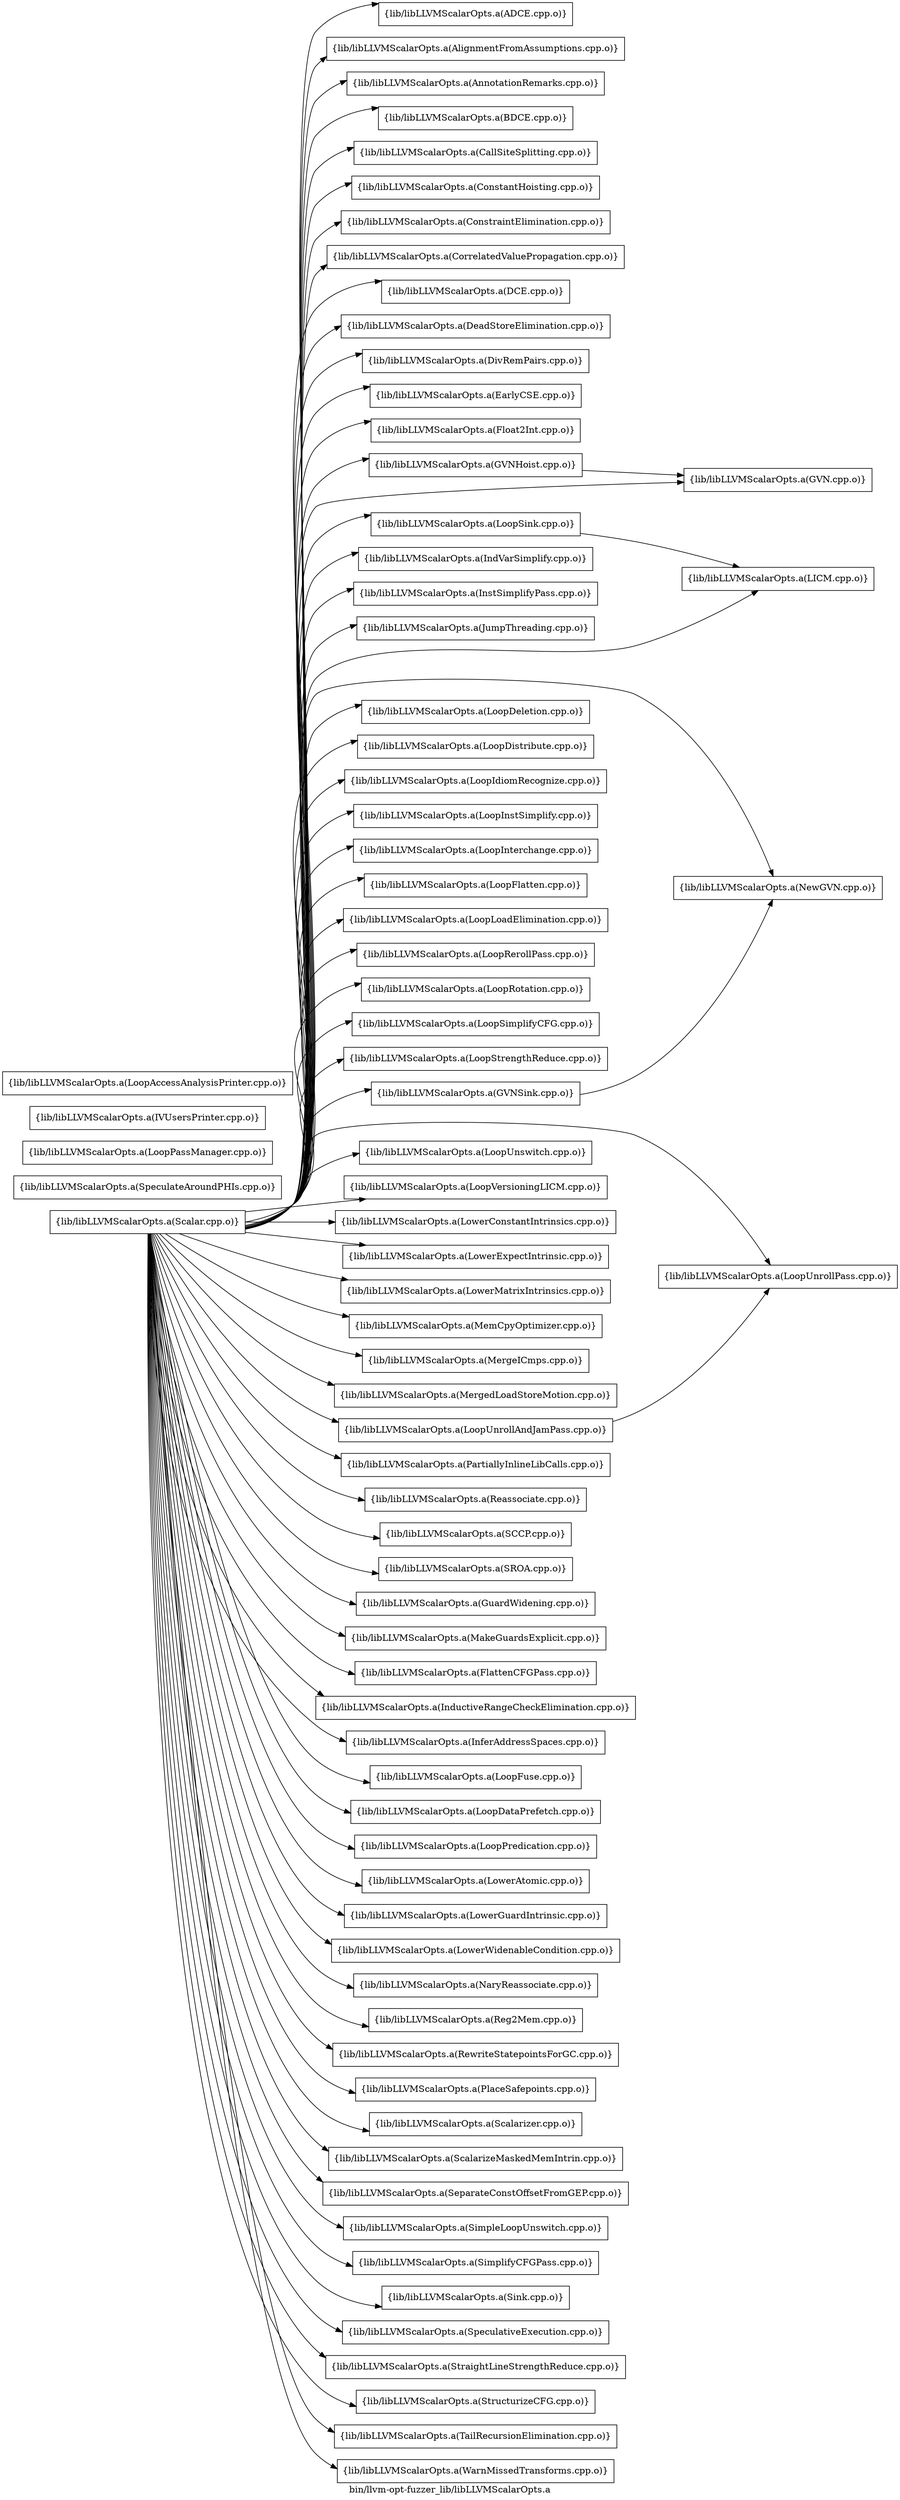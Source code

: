 digraph "bin/llvm-opt-fuzzer_lib/libLLVMScalarOpts.a" {
	label="bin/llvm-opt-fuzzer_lib/libLLVMScalarOpts.a";
	rankdir=LR;
	{ rank=same; Node0x561a15090088;  }
	{ rank=same; Node0x561a15090088;  }

	Node0x561a15090088 [shape=record,shape=box,group=0,label="{lib/libLLVMScalarOpts.a(Scalar.cpp.o)}"];
	Node0x561a15090088 -> Node0x561a150976f8;
	Node0x561a15090088 -> Node0x561a15097c98;
	Node0x561a15090088 -> Node0x561a1508eb98;
	Node0x561a15090088 -> Node0x561a1508f818;
	Node0x561a15090088 -> Node0x561a15088b08;
	Node0x561a15090088 -> Node0x561a15089418;
	Node0x561a15090088 -> Node0x561a15088c48;
	Node0x561a15090088 -> Node0x561a15087d48;
	Node0x561a15090088 -> Node0x561a15087b18;
	Node0x561a15090088 -> Node0x561a1508ad18;
	Node0x561a15090088 -> Node0x561a1508b998;
	Node0x561a15090088 -> Node0x561a15089e18;
	Node0x561a15090088 -> Node0x561a15089698;
	Node0x561a15090088 -> Node0x561a1508a5e8;
	Node0x561a15090088 -> Node0x561a150abb58;
	Node0x561a15090088 -> Node0x561a150ab1f8;
	Node0x561a15090088 -> Node0x561a150abe78;
	Node0x561a15090088 -> Node0x561a150a7c88;
	Node0x561a15090088 -> Node0x561a150a8908;
	Node0x561a15090088 -> Node0x561a150a82c8;
	Node0x561a15090088 -> Node0x561a150a8ea8;
	Node0x561a15090088 -> Node0x561a150a9c18;
	Node0x561a15090088 -> Node0x561a150a9498;
	Node0x561a15090088 -> Node0x561a15087de8;
	Node0x561a15090088 -> Node0x561a15087168;
	Node0x561a15090088 -> Node0x561a1508a098;
	Node0x561a15090088 -> Node0x561a15089f08;
	Node0x561a15090088 -> Node0x561a15089968;
	Node0x561a15090088 -> Node0x561a1508dc48;
	Node0x561a15090088 -> Node0x561a1508d928;
	Node0x561a15090088 -> Node0x561a1508cd48;
	Node0x561a15090088 -> Node0x561a1508cc08;
	Node0x561a15090088 -> Node0x561a1508bf38;
	Node0x561a15090088 -> Node0x561a15086178;
	Node0x561a15090088 -> Node0x561a15085fe8;
	Node0x561a15090088 -> Node0x561a150a6888;
	Node0x561a15090088 -> Node0x561a150a6068;
	Node0x561a15090088 -> Node0x561a150a5a28;
	Node0x561a15090088 -> Node0x561a150a52a8;
	Node0x561a15090088 -> Node0x561a150a4bc8;
	Node0x561a15090088 -> Node0x561a150a4358;
	Node0x561a15090088 -> Node0x561a150a3ae8;
	Node0x561a15090088 -> Node0x561a150a3408;
	Node0x561a15090088 -> Node0x561a150a2d28;
	Node0x561a15090088 -> Node0x561a150a25f8;
	Node0x561a15090088 -> Node0x561a1508ee18;
	Node0x561a15090088 -> Node0x561a15090b78;
	Node0x561a15090088 -> Node0x561a1508fe58;
	Node0x561a15090088 -> Node0x561a1508f1d8;
	Node0x561a15090088 -> Node0x561a1508ef58;
	Node0x561a15090088 -> Node0x561a1508e828;
	Node0x561a15090088 -> Node0x561a15098008;
	Node0x561a15090088 -> Node0x561a15097838;
	Node0x561a15090088 -> Node0x561a15097108;
	Node0x561a15090088 -> Node0x561a150967f8;
	Node0x561a15090088 -> Node0x561a15096078;
	Node0x561a15090088 -> Node0x561a15091708;
	Node0x561a15090088 -> Node0x561a15092ce8;
	Node0x561a15090088 -> Node0x561a15092658;
	Node0x561a15090088 -> Node0x561a150929c8;
	Node0x561a15090088 -> Node0x561a1508aa48;
	Node0x561a15090088 -> Node0x561a15089a58;
	Node0x561a15090088 -> Node0x561a1508b678;
	Node0x561a15090088 -> Node0x561a1508b218;
	Node0x561a15090088 -> Node0x561a1508cf78;
	Node0x561a15090088 -> Node0x561a1508cca8;
	Node0x561a15090088 -> Node0x561a15095718;
	Node0x561a15090088 -> Node0x561a150935a8;
	Node0x561a15090088 -> Node0x561a15094818;
	Node0x561a15090088 -> Node0x561a150978d8;
	Node0x561a15090088 -> Node0x561a15097388;
	Node0x561a15090088 -> Node0x561a15096578;
	Node0x561a15090088 -> Node0x561a150960c8;
	Node0x561a15089418 [shape=record,shape=box,group=0,label="{lib/libLLVMScalarOpts.a(ConstantHoisting.cpp.o)}"];
	Node0x561a1508cc08 [shape=record,shape=box,group=0,label="{lib/libLLVMScalarOpts.a(LoopStrengthReduce.cpp.o)}"];
	Node0x561a150a6068 [shape=record,shape=box,group=0,label="{lib/libLLVMScalarOpts.a(LowerConstantIntrinsics.cpp.o)}"];
	Node0x561a150a4358 [shape=record,shape=box,group=0,label="{lib/libLLVMScalarOpts.a(MergeICmps.cpp.o)}"];
	Node0x561a150a2d28 [shape=record,shape=box,group=0,label="{lib/libLLVMScalarOpts.a(PartiallyInlineLibCalls.cpp.o)}"];
	Node0x561a1508b218 [shape=record,shape=box,group=0,label="{lib/libLLVMScalarOpts.a(ScalarizeMaskedMemIntrin.cpp.o)}"];
	Node0x561a15095718 [shape=record,shape=box,group=0,label="{lib/libLLVMScalarOpts.a(SimplifyCFGPass.cpp.o)}"];
	Node0x561a15089e18 [shape=record,shape=box,group=0,label="{lib/libLLVMScalarOpts.a(EarlyCSE.cpp.o)}"];
	Node0x561a1508ee18 [shape=record,shape=box,group=0,label="{lib/libLLVMScalarOpts.a(SCCP.cpp.o)}"];
	Node0x561a150a82c8 [shape=record,shape=box,group=0,label="{lib/libLLVMScalarOpts.a(LICM.cpp.o)}"];
	Node0x561a1508bf38 [shape=record,shape=box,group=0,label="{lib/libLLVMScalarOpts.a(LoopUnrollPass.cpp.o)}"];
	Node0x561a15087b18 [shape=record,shape=box,group=0,label="{lib/libLLVMScalarOpts.a(DCE.cpp.o)}"];
	Node0x561a150976f8 [shape=record,shape=box,group=0,label="{lib/libLLVMScalarOpts.a(ADCE.cpp.o)}"];
	Node0x561a15097c98 [shape=record,shape=box,group=0,label="{lib/libLLVMScalarOpts.a(AlignmentFromAssumptions.cpp.o)}"];
	Node0x561a1508eb98 [shape=record,shape=box,group=0,label="{lib/libLLVMScalarOpts.a(AnnotationRemarks.cpp.o)}"];
	Node0x561a1508f818 [shape=record,shape=box,group=0,label="{lib/libLLVMScalarOpts.a(BDCE.cpp.o)}"];
	Node0x561a15088b08 [shape=record,shape=box,group=0,label="{lib/libLLVMScalarOpts.a(CallSiteSplitting.cpp.o)}"];
	Node0x561a15088c48 [shape=record,shape=box,group=0,label="{lib/libLLVMScalarOpts.a(ConstraintElimination.cpp.o)}"];
	Node0x561a15087d48 [shape=record,shape=box,group=0,label="{lib/libLLVMScalarOpts.a(CorrelatedValuePropagation.cpp.o)}"];
	Node0x561a1508ad18 [shape=record,shape=box,group=0,label="{lib/libLLVMScalarOpts.a(DeadStoreElimination.cpp.o)}"];
	Node0x561a1508b998 [shape=record,shape=box,group=0,label="{lib/libLLVMScalarOpts.a(DivRemPairs.cpp.o)}"];
	Node0x561a15089698 [shape=record,shape=box,group=0,label="{lib/libLLVMScalarOpts.a(Float2Int.cpp.o)}"];
	Node0x561a1508a5e8 [shape=record,shape=box,group=0,label="{lib/libLLVMScalarOpts.a(GVN.cpp.o)}"];
	Node0x561a150abb58 [shape=record,shape=box,group=0,label="{lib/libLLVMScalarOpts.a(GVNHoist.cpp.o)}"];
	Node0x561a150abb58 -> Node0x561a1508a5e8;
	Node0x561a150ab1f8 [shape=record,shape=box,group=0,label="{lib/libLLVMScalarOpts.a(GVNSink.cpp.o)}"];
	Node0x561a150ab1f8 -> Node0x561a150a3408;
	Node0x561a150a3408 [shape=record,shape=box,group=0,label="{lib/libLLVMScalarOpts.a(NewGVN.cpp.o)}"];
	Node0x561a150abe78 [shape=record,shape=box,group=0,label="{lib/libLLVMScalarOpts.a(IndVarSimplify.cpp.o)}"];
	Node0x561a150a7c88 [shape=record,shape=box,group=0,label="{lib/libLLVMScalarOpts.a(InstSimplifyPass.cpp.o)}"];
	Node0x561a150a8908 [shape=record,shape=box,group=0,label="{lib/libLLVMScalarOpts.a(JumpThreading.cpp.o)}"];
	Node0x561a150a8ea8 [shape=record,shape=box,group=0,label="{lib/libLLVMScalarOpts.a(LoopSink.cpp.o)}"];
	Node0x561a150a8ea8 -> Node0x561a150a82c8;
	Node0x561a150a9c18 [shape=record,shape=box,group=0,label="{lib/libLLVMScalarOpts.a(LoopDeletion.cpp.o)}"];
	Node0x561a150a9498 [shape=record,shape=box,group=0,label="{lib/libLLVMScalarOpts.a(LoopDistribute.cpp.o)}"];
	Node0x561a15087de8 [shape=record,shape=box,group=0,label="{lib/libLLVMScalarOpts.a(LoopIdiomRecognize.cpp.o)}"];
	Node0x561a15087168 [shape=record,shape=box,group=0,label="{lib/libLLVMScalarOpts.a(LoopInstSimplify.cpp.o)}"];
	Node0x561a1508a098 [shape=record,shape=box,group=0,label="{lib/libLLVMScalarOpts.a(LoopInterchange.cpp.o)}"];
	Node0x561a15089f08 [shape=record,shape=box,group=0,label="{lib/libLLVMScalarOpts.a(LoopFlatten.cpp.o)}"];
	Node0x561a15089968 [shape=record,shape=box,group=0,label="{lib/libLLVMScalarOpts.a(LoopLoadElimination.cpp.o)}"];
	Node0x561a1508dc48 [shape=record,shape=box,group=0,label="{lib/libLLVMScalarOpts.a(LoopRerollPass.cpp.o)}"];
	Node0x561a1508d928 [shape=record,shape=box,group=0,label="{lib/libLLVMScalarOpts.a(LoopRotation.cpp.o)}"];
	Node0x561a1508cd48 [shape=record,shape=box,group=0,label="{lib/libLLVMScalarOpts.a(LoopSimplifyCFG.cpp.o)}"];
	Node0x561a15086178 [shape=record,shape=box,group=0,label="{lib/libLLVMScalarOpts.a(LoopUnrollAndJamPass.cpp.o)}"];
	Node0x561a15086178 -> Node0x561a1508bf38;
	Node0x561a15085fe8 [shape=record,shape=box,group=0,label="{lib/libLLVMScalarOpts.a(LoopUnswitch.cpp.o)}"];
	Node0x561a150a6888 [shape=record,shape=box,group=0,label="{lib/libLLVMScalarOpts.a(LoopVersioningLICM.cpp.o)}"];
	Node0x561a150a5a28 [shape=record,shape=box,group=0,label="{lib/libLLVMScalarOpts.a(LowerExpectIntrinsic.cpp.o)}"];
	Node0x561a150a52a8 [shape=record,shape=box,group=0,label="{lib/libLLVMScalarOpts.a(LowerMatrixIntrinsics.cpp.o)}"];
	Node0x561a150a4bc8 [shape=record,shape=box,group=0,label="{lib/libLLVMScalarOpts.a(MemCpyOptimizer.cpp.o)}"];
	Node0x561a150a3ae8 [shape=record,shape=box,group=0,label="{lib/libLLVMScalarOpts.a(MergedLoadStoreMotion.cpp.o)}"];
	Node0x561a150a25f8 [shape=record,shape=box,group=0,label="{lib/libLLVMScalarOpts.a(Reassociate.cpp.o)}"];
	Node0x561a15090b78 [shape=record,shape=box,group=0,label="{lib/libLLVMScalarOpts.a(SROA.cpp.o)}"];
	Node0x561a1508fe58 [shape=record,shape=box,group=0,label="{lib/libLLVMScalarOpts.a(GuardWidening.cpp.o)}"];
	Node0x561a1508f1d8 [shape=record,shape=box,group=0,label="{lib/libLLVMScalarOpts.a(MakeGuardsExplicit.cpp.o)}"];
	Node0x561a1508ef58 [shape=record,shape=box,group=0,label="{lib/libLLVMScalarOpts.a(FlattenCFGPass.cpp.o)}"];
	Node0x561a1508e828 [shape=record,shape=box,group=0,label="{lib/libLLVMScalarOpts.a(InductiveRangeCheckElimination.cpp.o)}"];
	Node0x561a15098008 [shape=record,shape=box,group=0,label="{lib/libLLVMScalarOpts.a(InferAddressSpaces.cpp.o)}"];
	Node0x561a15097838 [shape=record,shape=box,group=0,label="{lib/libLLVMScalarOpts.a(LoopFuse.cpp.o)}"];
	Node0x561a15097108 [shape=record,shape=box,group=0,label="{lib/libLLVMScalarOpts.a(LoopDataPrefetch.cpp.o)}"];
	Node0x561a150967f8 [shape=record,shape=box,group=0,label="{lib/libLLVMScalarOpts.a(LoopPredication.cpp.o)}"];
	Node0x561a15096078 [shape=record,shape=box,group=0,label="{lib/libLLVMScalarOpts.a(LowerAtomic.cpp.o)}"];
	Node0x561a15091708 [shape=record,shape=box,group=0,label="{lib/libLLVMScalarOpts.a(LowerGuardIntrinsic.cpp.o)}"];
	Node0x561a15092ce8 [shape=record,shape=box,group=0,label="{lib/libLLVMScalarOpts.a(LowerWidenableCondition.cpp.o)}"];
	Node0x561a15092658 [shape=record,shape=box,group=0,label="{lib/libLLVMScalarOpts.a(NaryReassociate.cpp.o)}"];
	Node0x561a150929c8 [shape=record,shape=box,group=0,label="{lib/libLLVMScalarOpts.a(Reg2Mem.cpp.o)}"];
	Node0x561a1508aa48 [shape=record,shape=box,group=0,label="{lib/libLLVMScalarOpts.a(RewriteStatepointsForGC.cpp.o)}"];
	Node0x561a15089a58 [shape=record,shape=box,group=0,label="{lib/libLLVMScalarOpts.a(PlaceSafepoints.cpp.o)}"];
	Node0x561a1508b678 [shape=record,shape=box,group=0,label="{lib/libLLVMScalarOpts.a(Scalarizer.cpp.o)}"];
	Node0x561a1508cf78 [shape=record,shape=box,group=0,label="{lib/libLLVMScalarOpts.a(SeparateConstOffsetFromGEP.cpp.o)}"];
	Node0x561a1508cca8 [shape=record,shape=box,group=0,label="{lib/libLLVMScalarOpts.a(SimpleLoopUnswitch.cpp.o)}"];
	Node0x561a150935a8 [shape=record,shape=box,group=0,label="{lib/libLLVMScalarOpts.a(Sink.cpp.o)}"];
	Node0x561a15094818 [shape=record,shape=box,group=0,label="{lib/libLLVMScalarOpts.a(SpeculativeExecution.cpp.o)}"];
	Node0x561a150978d8 [shape=record,shape=box,group=0,label="{lib/libLLVMScalarOpts.a(StraightLineStrengthReduce.cpp.o)}"];
	Node0x561a15097388 [shape=record,shape=box,group=0,label="{lib/libLLVMScalarOpts.a(StructurizeCFG.cpp.o)}"];
	Node0x561a15096578 [shape=record,shape=box,group=0,label="{lib/libLLVMScalarOpts.a(TailRecursionElimination.cpp.o)}"];
	Node0x561a150960c8 [shape=record,shape=box,group=0,label="{lib/libLLVMScalarOpts.a(WarnMissedTransforms.cpp.o)}"];
	Node0x561a15093008 [shape=record,shape=box,group=0,label="{lib/libLLVMScalarOpts.a(SpeculateAroundPHIs.cpp.o)}"];
	Node0x561a15092978 [shape=record,shape=box,group=0,label="{lib/libLLVMScalarOpts.a(LoopPassManager.cpp.o)}"];
	Node0x561a15094188 [shape=record,shape=box,group=0,label="{lib/libLLVMScalarOpts.a(IVUsersPrinter.cpp.o)}"];
	Node0x561a150939b8 [shape=record,shape=box,group=0,label="{lib/libLLVMScalarOpts.a(LoopAccessAnalysisPrinter.cpp.o)}"];
}
